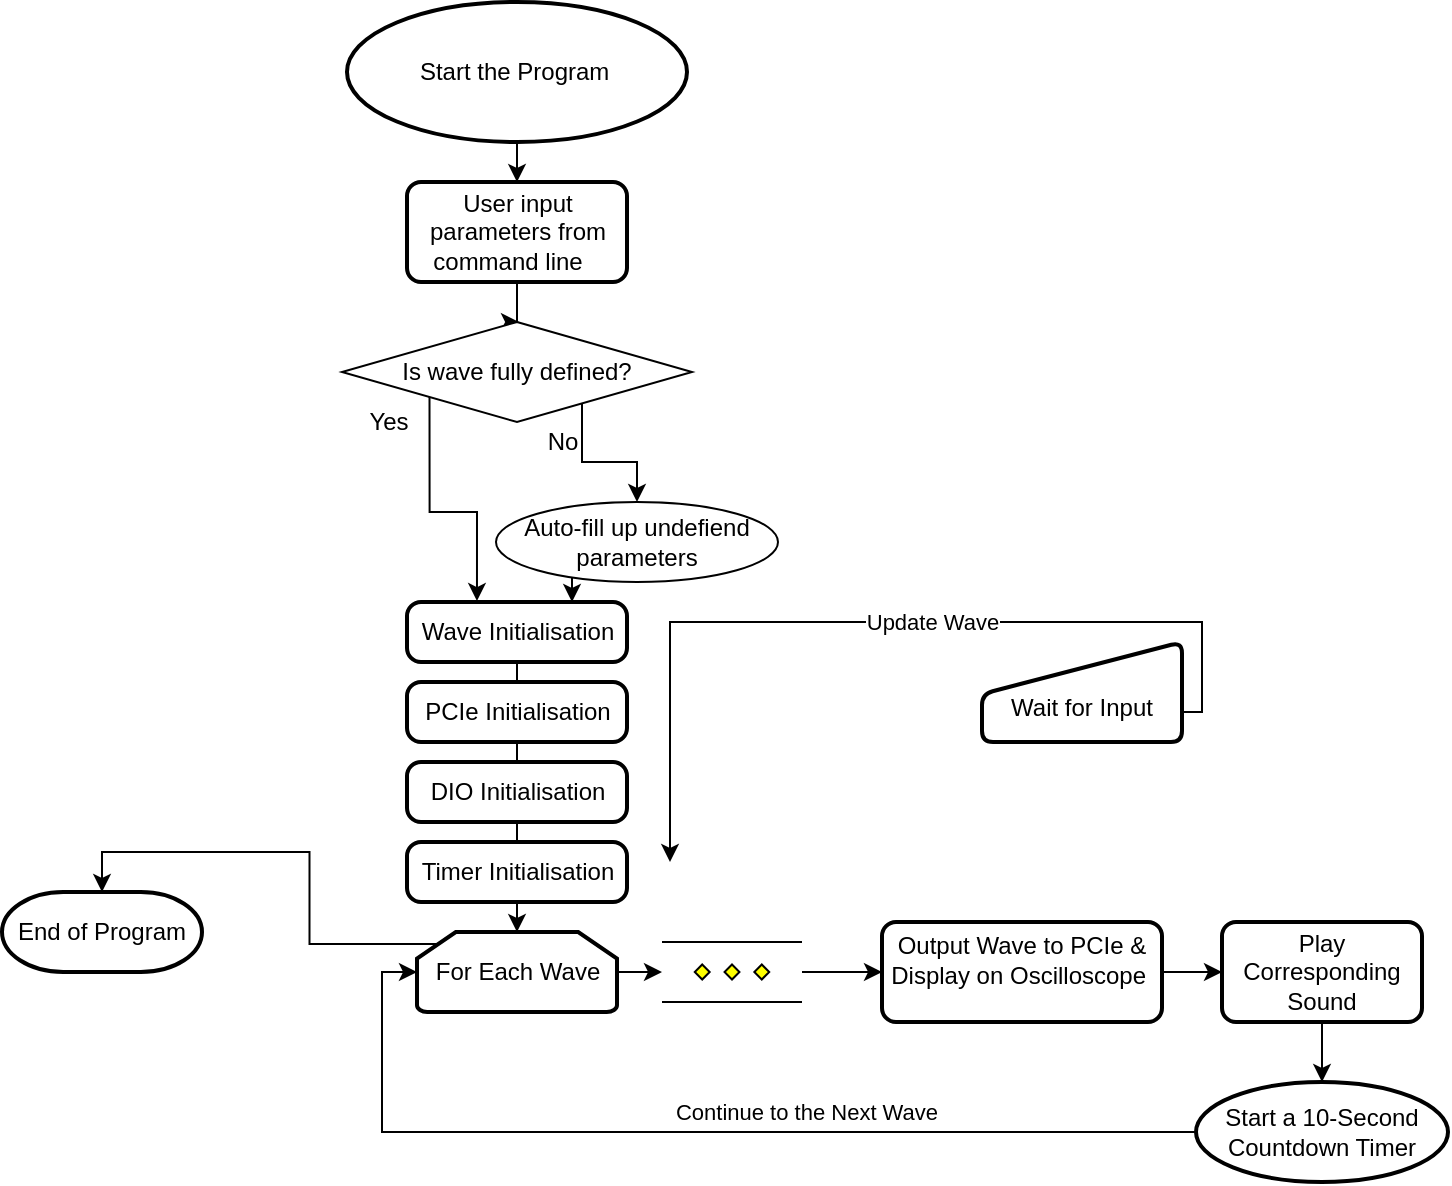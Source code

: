 <mxfile version="15.8.2" type="github">
  <diagram id="RDyM5Sn1KwQpERf3-6v_" name="Page-1">
    <mxGraphModel dx="1146" dy="526" grid="1" gridSize="10" guides="1" tooltips="1" connect="1" arrows="1" fold="1" page="1" pageScale="1" pageWidth="827" pageHeight="1169" math="0" shadow="0">
      <root>
        <mxCell id="0" />
        <mxCell id="1" parent="0" />
        <mxCell id="QhxnlMzqvn4maWAdjBox-6" value="" style="edgeStyle=orthogonalEdgeStyle;rounded=0;orthogonalLoop=1;jettySize=auto;html=1;" edge="1" parent="1" source="D086AMLhP0JBdoeUekMZ-2" target="QhxnlMzqvn4maWAdjBox-3">
          <mxGeometry relative="1" as="geometry" />
        </mxCell>
        <mxCell id="D086AMLhP0JBdoeUekMZ-2" value="Start the Program&amp;nbsp;" style="strokeWidth=2;html=1;shape=mxgraph.flowchart.start_1;whiteSpace=wrap;" parent="1" vertex="1">
          <mxGeometry x="192.5" y="10" width="170" height="70" as="geometry" />
        </mxCell>
        <mxCell id="D086AMLhP0JBdoeUekMZ-12" style="edgeStyle=orthogonalEdgeStyle;rounded=0;orthogonalLoop=1;jettySize=auto;html=1;exitX=0.5;exitY=1;exitDx=0;exitDy=0;entryX=0.5;entryY=0;entryDx=0;entryDy=0;entryPerimeter=0;startArrow=none;" parent="1" source="QhxnlMzqvn4maWAdjBox-20" target="D086AMLhP0JBdoeUekMZ-4" edge="1">
          <mxGeometry relative="1" as="geometry" />
        </mxCell>
        <mxCell id="D086AMLhP0JBdoeUekMZ-3" value="Wave Initialisation" style="rounded=1;whiteSpace=wrap;html=1;absoluteArcSize=1;arcSize=14;strokeWidth=2;" parent="1" vertex="1">
          <mxGeometry x="222.5" y="310" width="110" height="30" as="geometry" />
        </mxCell>
        <mxCell id="D086AMLhP0JBdoeUekMZ-24" style="edgeStyle=orthogonalEdgeStyle;rounded=0;orthogonalLoop=1;jettySize=auto;html=1;exitX=0.1;exitY=0.15;exitDx=0;exitDy=0;exitPerimeter=0;entryX=0.5;entryY=0;entryDx=0;entryDy=0;entryPerimeter=0;" parent="1" source="D086AMLhP0JBdoeUekMZ-4" target="D086AMLhP0JBdoeUekMZ-10" edge="1">
          <mxGeometry relative="1" as="geometry" />
        </mxCell>
        <mxCell id="D086AMLhP0JBdoeUekMZ-25" style="edgeStyle=orthogonalEdgeStyle;rounded=0;orthogonalLoop=1;jettySize=auto;html=1;entryX=0;entryY=0.5;entryDx=0;entryDy=0;exitX=1;exitY=0.5;exitDx=0;exitDy=0;exitPerimeter=0;" parent="1" source="D086AMLhP0JBdoeUekMZ-34" target="D086AMLhP0JBdoeUekMZ-7" edge="1">
          <mxGeometry relative="1" as="geometry">
            <mxPoint x="440" y="405" as="sourcePoint" />
          </mxGeometry>
        </mxCell>
        <mxCell id="QhxnlMzqvn4maWAdjBox-25" value="" style="edgeStyle=orthogonalEdgeStyle;rounded=0;orthogonalLoop=1;jettySize=auto;html=1;" edge="1" parent="1" source="D086AMLhP0JBdoeUekMZ-4" target="D086AMLhP0JBdoeUekMZ-34">
          <mxGeometry relative="1" as="geometry" />
        </mxCell>
        <mxCell id="D086AMLhP0JBdoeUekMZ-4" value="For Each Wave" style="strokeWidth=2;html=1;shape=mxgraph.flowchart.loop_limit;whiteSpace=wrap;" parent="1" vertex="1">
          <mxGeometry x="227.5" y="475" width="100" height="40" as="geometry" />
        </mxCell>
        <mxCell id="D086AMLhP0JBdoeUekMZ-30" style="edgeStyle=orthogonalEdgeStyle;rounded=0;orthogonalLoop=1;jettySize=auto;html=1;exitX=0;exitY=0.5;exitDx=0;exitDy=0;exitPerimeter=0;entryX=0;entryY=0.5;entryDx=0;entryDy=0;entryPerimeter=0;" parent="1" source="D086AMLhP0JBdoeUekMZ-6" target="D086AMLhP0JBdoeUekMZ-4" edge="1">
          <mxGeometry relative="1" as="geometry">
            <Array as="points">
              <mxPoint x="210" y="575" />
              <mxPoint x="210" y="495" />
            </Array>
          </mxGeometry>
        </mxCell>
        <mxCell id="D086AMLhP0JBdoeUekMZ-31" value="Continue to the Next Wave" style="edgeLabel;html=1;align=center;verticalAlign=middle;resizable=0;points=[];" parent="D086AMLhP0JBdoeUekMZ-30" vertex="1" connectable="0">
          <mxGeometry x="-0.298" y="-1" relative="1" as="geometry">
            <mxPoint x="-18" y="-9" as="offset" />
          </mxGeometry>
        </mxCell>
        <mxCell id="D086AMLhP0JBdoeUekMZ-6" value="Start a 10-Second&lt;br&gt;Countdown Timer" style="strokeWidth=2;html=1;shape=mxgraph.flowchart.start_1;whiteSpace=wrap;" parent="1" vertex="1">
          <mxGeometry x="617" y="550" width="126" height="50" as="geometry" />
        </mxCell>
        <mxCell id="QhxnlMzqvn4maWAdjBox-26" value="" style="edgeStyle=orthogonalEdgeStyle;rounded=0;orthogonalLoop=1;jettySize=auto;html=1;" edge="1" parent="1" source="D086AMLhP0JBdoeUekMZ-7" target="D086AMLhP0JBdoeUekMZ-8">
          <mxGeometry relative="1" as="geometry" />
        </mxCell>
        <mxCell id="D086AMLhP0JBdoeUekMZ-7" value="Output Wave to PCIe &amp;amp; &lt;br&gt;Display on Oscilloscope&amp;nbsp;&lt;p class=&quot;MsoToc3&quot;&gt;&lt;/p&gt;" style="rounded=1;whiteSpace=wrap;html=1;absoluteArcSize=1;arcSize=14;strokeWidth=2;" parent="1" vertex="1">
          <mxGeometry x="460" y="470" width="140" height="50" as="geometry" />
        </mxCell>
        <mxCell id="QhxnlMzqvn4maWAdjBox-1" value="" style="edgeStyle=orthogonalEdgeStyle;rounded=0;orthogonalLoop=1;jettySize=auto;html=1;" edge="1" parent="1" source="D086AMLhP0JBdoeUekMZ-8" target="D086AMLhP0JBdoeUekMZ-6">
          <mxGeometry relative="1" as="geometry" />
        </mxCell>
        <mxCell id="D086AMLhP0JBdoeUekMZ-8" value="Play Corresponding Sound" style="rounded=1;whiteSpace=wrap;html=1;absoluteArcSize=1;arcSize=14;strokeWidth=2;" parent="1" vertex="1">
          <mxGeometry x="630" y="470" width="100" height="50" as="geometry" />
        </mxCell>
        <mxCell id="D086AMLhP0JBdoeUekMZ-32" style="edgeStyle=orthogonalEdgeStyle;rounded=0;orthogonalLoop=1;jettySize=auto;html=1;exitX=1;exitY=0.5;exitDx=0;exitDy=0;" parent="1" source="D086AMLhP0JBdoeUekMZ-9" edge="1">
          <mxGeometry relative="1" as="geometry">
            <mxPoint x="354" y="440" as="targetPoint" />
            <mxPoint x="518" y="365.0" as="sourcePoint" />
            <Array as="points">
              <mxPoint x="620" y="365" />
              <mxPoint x="620" y="320" />
              <mxPoint x="354" y="320" />
            </Array>
          </mxGeometry>
        </mxCell>
        <mxCell id="D086AMLhP0JBdoeUekMZ-33" value="Update Wave" style="edgeLabel;html=1;align=center;verticalAlign=middle;resizable=0;points=[];" parent="D086AMLhP0JBdoeUekMZ-32" vertex="1" connectable="0">
          <mxGeometry x="-0.05" relative="1" as="geometry">
            <mxPoint x="14" as="offset" />
          </mxGeometry>
        </mxCell>
        <mxCell id="D086AMLhP0JBdoeUekMZ-9" value="&lt;br&gt;Wait for Input" style="html=1;strokeWidth=2;shape=manualInput;whiteSpace=wrap;rounded=1;size=26;arcSize=11;" parent="1" vertex="1">
          <mxGeometry x="510" y="330" width="100" height="50" as="geometry" />
        </mxCell>
        <mxCell id="D086AMLhP0JBdoeUekMZ-10" value="End of Program" style="strokeWidth=2;html=1;shape=mxgraph.flowchart.terminator;whiteSpace=wrap;" parent="1" vertex="1">
          <mxGeometry x="20" y="455" width="100" height="40" as="geometry" />
        </mxCell>
        <mxCell id="D086AMLhP0JBdoeUekMZ-34" value="" style="verticalLabelPosition=bottom;verticalAlign=top;html=1;shape=mxgraph.flowchart.parallel_mode;pointerEvents=1" parent="1" vertex="1">
          <mxGeometry x="350" y="480" width="70" height="30" as="geometry" />
        </mxCell>
        <mxCell id="QhxnlMzqvn4maWAdjBox-22" value="" style="edgeStyle=orthogonalEdgeStyle;rounded=0;orthogonalLoop=1;jettySize=auto;html=1;" edge="1" parent="1" source="QhxnlMzqvn4maWAdjBox-3">
          <mxGeometry relative="1" as="geometry">
            <mxPoint x="278" y="170" as="targetPoint" />
          </mxGeometry>
        </mxCell>
        <mxCell id="QhxnlMzqvn4maWAdjBox-3" value="User input parameters from command line&amp;nbsp; &amp;nbsp;" style="rounded=1;whiteSpace=wrap;html=1;absoluteArcSize=1;arcSize=14;strokeWidth=2;" vertex="1" parent="1">
          <mxGeometry x="222.5" y="100" width="110" height="50" as="geometry" />
        </mxCell>
        <mxCell id="QhxnlMzqvn4maWAdjBox-9" style="edgeStyle=orthogonalEdgeStyle;rounded=0;orthogonalLoop=1;jettySize=auto;html=1;exitX=0;exitY=1;exitDx=0;exitDy=0;entryX=0.318;entryY=-0.016;entryDx=0;entryDy=0;entryPerimeter=0;" edge="1" parent="1" source="QhxnlMzqvn4maWAdjBox-7" target="D086AMLhP0JBdoeUekMZ-3">
          <mxGeometry relative="1" as="geometry" />
        </mxCell>
        <mxCell id="QhxnlMzqvn4maWAdjBox-15" style="edgeStyle=orthogonalEdgeStyle;rounded=0;orthogonalLoop=1;jettySize=auto;html=1;exitX=1;exitY=1;exitDx=0;exitDy=0;entryX=0.5;entryY=0;entryDx=0;entryDy=0;" edge="1" parent="1" source="QhxnlMzqvn4maWAdjBox-7" target="QhxnlMzqvn4maWAdjBox-14">
          <mxGeometry relative="1" as="geometry">
            <Array as="points">
              <mxPoint x="310" y="208" />
              <mxPoint x="310" y="240" />
            </Array>
          </mxGeometry>
        </mxCell>
        <mxCell id="QhxnlMzqvn4maWAdjBox-7" value="Is wave fully defined?" style="rhombus;whiteSpace=wrap;html=1;" vertex="1" parent="1">
          <mxGeometry x="190" y="170" width="175" height="50" as="geometry" />
        </mxCell>
        <mxCell id="QhxnlMzqvn4maWAdjBox-10" value="Yes" style="text;html=1;align=center;verticalAlign=middle;resizable=0;points=[];autosize=1;strokeColor=none;fillColor=none;" vertex="1" parent="1">
          <mxGeometry x="192.5" y="210" width="40" height="20" as="geometry" />
        </mxCell>
        <mxCell id="QhxnlMzqvn4maWAdjBox-13" value="No" style="text;html=1;align=center;verticalAlign=middle;resizable=0;points=[];autosize=1;strokeColor=none;fillColor=none;" vertex="1" parent="1">
          <mxGeometry x="285" y="220" width="30" height="20" as="geometry" />
        </mxCell>
        <mxCell id="QhxnlMzqvn4maWAdjBox-16" style="edgeStyle=orthogonalEdgeStyle;rounded=0;orthogonalLoop=1;jettySize=auto;html=1;entryX=0.75;entryY=0;entryDx=0;entryDy=0;" edge="1" parent="1" source="QhxnlMzqvn4maWAdjBox-14" target="D086AMLhP0JBdoeUekMZ-3">
          <mxGeometry relative="1" as="geometry">
            <Array as="points">
              <mxPoint x="320" y="300" />
              <mxPoint x="320" y="300" />
            </Array>
          </mxGeometry>
        </mxCell>
        <mxCell id="QhxnlMzqvn4maWAdjBox-14" value="Auto-fill up undefiend parameters" style="ellipse;whiteSpace=wrap;html=1;" vertex="1" parent="1">
          <mxGeometry x="267" y="260" width="141" height="40" as="geometry" />
        </mxCell>
        <mxCell id="QhxnlMzqvn4maWAdjBox-18" value="PCIe Initialisation" style="rounded=1;whiteSpace=wrap;html=1;absoluteArcSize=1;arcSize=14;strokeWidth=2;" vertex="1" parent="1">
          <mxGeometry x="222.5" y="350" width="110" height="30" as="geometry" />
        </mxCell>
        <mxCell id="QhxnlMzqvn4maWAdjBox-19" value="" style="edgeStyle=orthogonalEdgeStyle;rounded=0;orthogonalLoop=1;jettySize=auto;html=1;exitX=0.5;exitY=1;exitDx=0;exitDy=0;entryX=0.5;entryY=0;entryDx=0;entryDy=0;entryPerimeter=0;endArrow=none;" edge="1" parent="1" source="D086AMLhP0JBdoeUekMZ-3" target="QhxnlMzqvn4maWAdjBox-18">
          <mxGeometry relative="1" as="geometry">
            <mxPoint x="275" y="370.0" as="sourcePoint" />
            <mxPoint x="285" y="420.0" as="targetPoint" />
          </mxGeometry>
        </mxCell>
        <mxCell id="QhxnlMzqvn4maWAdjBox-20" value="DIO Initialisation" style="rounded=1;whiteSpace=wrap;html=1;absoluteArcSize=1;arcSize=14;strokeWidth=2;" vertex="1" parent="1">
          <mxGeometry x="222.5" y="390" width="110" height="30" as="geometry" />
        </mxCell>
        <mxCell id="QhxnlMzqvn4maWAdjBox-21" value="" style="edgeStyle=orthogonalEdgeStyle;rounded=0;orthogonalLoop=1;jettySize=auto;html=1;exitX=0.5;exitY=1;exitDx=0;exitDy=0;entryX=0.5;entryY=0;entryDx=0;entryDy=0;entryPerimeter=0;startArrow=none;endArrow=none;" edge="1" parent="1" source="QhxnlMzqvn4maWAdjBox-18" target="QhxnlMzqvn4maWAdjBox-20">
          <mxGeometry relative="1" as="geometry">
            <mxPoint x="275" y="410.0" as="sourcePoint" />
            <mxPoint x="300" y="475.0" as="targetPoint" />
          </mxGeometry>
        </mxCell>
        <mxCell id="QhxnlMzqvn4maWAdjBox-24" value="Timer Initialisation" style="rounded=1;whiteSpace=wrap;html=1;absoluteArcSize=1;arcSize=14;strokeWidth=2;" vertex="1" parent="1">
          <mxGeometry x="222.5" y="430" width="110" height="30" as="geometry" />
        </mxCell>
      </root>
    </mxGraphModel>
  </diagram>
</mxfile>
